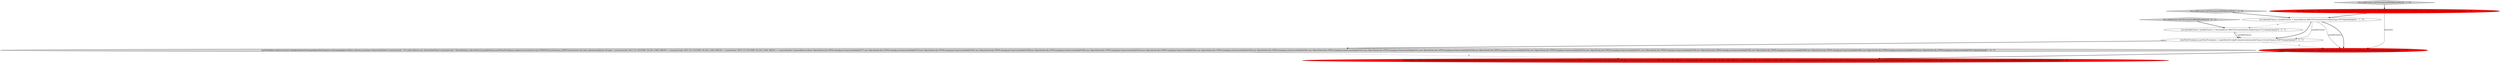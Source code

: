 digraph {
1 [style = filled, label = "List<JoinableClause> joinableClauses = ImmutableList.of(factToCountryOnIsoCode(JoinType.LEFT))@@@4@@@['1', '1', '0']", fillcolor = white, shape = ellipse image = "AAA0AAABBB1BBB"];
8 [style = filled, label = "test_makeCursors_factToCountryFullWithBaseFilter['0', '0', '1']", fillcolor = lightgray, shape = diamond image = "AAA0AAABBB3BBB"];
3 [style = filled, label = "JoinTestHelper.verifyCursors(new HashJoinSegmentStorageAdapter(factSegment.asStorageAdapter(),Filters.or(Arrays.asList(new SelectorDimFilter(\"countryIsoCode\",\"CA\",null).toFilter(),new SelectorDimFilter(\"countryIsoCode\",\"MatchNothing\",null).toFilter())),joinableClauses,joinFilterPreAnalysis).makeCursors(null,Intervals.ETERNITY,VirtualColumns.EMPTY,Granularities.ALL,false,null),ImmutableList.of(\"page\",\"countryIsoCode\",FACT_TO_COUNTRY_ON_ISO_CODE_PREFIX + \"countryIsoCode\",FACT_TO_COUNTRY_ON_ISO_CODE_PREFIX + \"countryName\",FACT_TO_COUNTRY_ON_ISO_CODE_PREFIX + \"countryNumber\"),ImmutableList.of(new Object((((edu.fdu.CPPDG.tinypdg.pe.ExpressionInfo@91f377,new Object((((edu.fdu.CPPDG.tinypdg.pe.ExpressionInfo@91f37f,new Object((((edu.fdu.CPPDG.tinypdg.pe.ExpressionInfo@91f387,new Object((((edu.fdu.CPPDG.tinypdg.pe.ExpressionInfo@91f38f,new Object((((edu.fdu.CPPDG.tinypdg.pe.ExpressionInfo@91f39c,new Object((((edu.fdu.CPPDG.tinypdg.pe.ExpressionInfo@91f3a4,new Object((((edu.fdu.CPPDG.tinypdg.pe.ExpressionInfo@91f3ac,new Object((((edu.fdu.CPPDG.tinypdg.pe.ExpressionInfo@91f3b4,new Object((((edu.fdu.CPPDG.tinypdg.pe.ExpressionInfo@91f3bc,new Object((((edu.fdu.CPPDG.tinypdg.pe.ExpressionInfo@91f3c4,new Object((((edu.fdu.CPPDG.tinypdg.pe.ExpressionInfo@91f3cc,new Object((((edu.fdu.CPPDG.tinypdg.pe.ExpressionInfo@91f3d4,new Object((((edu.fdu.CPPDG.tinypdg.pe.ExpressionInfo@91f3dc,new Object((((edu.fdu.CPPDG.tinypdg.pe.ExpressionInfo@91f3e4,new Object((((edu.fdu.CPPDG.tinypdg.pe.ExpressionInfo@91f3ec,new Object((((edu.fdu.CPPDG.tinypdg.pe.ExpressionInfo@91f3f4,new Object((((edu.fdu.CPPDG.tinypdg.pe.ExpressionInfo@91f3fc,new Object((((edu.fdu.CPPDG.tinypdg.pe.ExpressionInfo@91f404,new Object((((edu.fdu.CPPDG.tinypdg.pe.ExpressionInfo@91f40c,new Object((((edu.fdu.CPPDG.tinypdg.pe.ExpressionInfo@91f414,new Object((((edu.fdu.CPPDG.tinypdg.pe.ExpressionInfo@91f41c))@@@5@@@['1', '0', '1']", fillcolor = lightgray, shape = ellipse image = "AAA0AAABBB1BBB"];
2 [style = filled, label = "test_makeCursors_factToCountryLeftWithBaseFilter['1', '0', '0']", fillcolor = lightgray, shape = diamond image = "AAA0AAABBB1BBB"];
0 [style = filled, label = "JoinFilterPreAnalysis joinFilterPreAnalysis = makeDefaultConfigPreAnalysis(null,joinableClauses,VirtualColumns.EMPTY)@@@4@@@['1', '0', '1']", fillcolor = white, shape = ellipse image = "AAA0AAABBB1BBB"];
5 [style = filled, label = "JoinTestHelper.verifyCursors(new HashJoinSegmentStorageAdapter(factSegment.asStorageAdapter(),baseFilter,joinableClauses,joinFilterPreAnalysis).makeCursors(null,Intervals.ETERNITY,VirtualColumns.EMPTY,Granularities.ALL,false,null),ImmutableList.of(\"page\",\"countryIsoCode\",FACT_TO_COUNTRY_ON_ISO_CODE_PREFIX + \"countryIsoCode\",FACT_TO_COUNTRY_ON_ISO_CODE_PREFIX + \"countryName\",FACT_TO_COUNTRY_ON_ISO_CODE_PREFIX + \"countryNumber\"),ImmutableList.of(new Object((((edu.fdu.CPPDG.tinypdg.pe.ExpressionInfo@91f2fb,new Object((((edu.fdu.CPPDG.tinypdg.pe.ExpressionInfo@91f303,new Object((((edu.fdu.CPPDG.tinypdg.pe.ExpressionInfo@91f30b,new Object((((edu.fdu.CPPDG.tinypdg.pe.ExpressionInfo@91f313))@@@6@@@['0', '1', '0']", fillcolor = red, shape = ellipse image = "AAA1AAABBB2BBB"];
7 [style = filled, label = "test_makeCursors_factToCountryLeftWithBaseFilter['0', '1', '0']", fillcolor = lightgray, shape = diamond image = "AAA0AAABBB2BBB"];
6 [style = filled, label = "final Filter baseFilter = Filters.or(Arrays.asList(new SelectorDimFilter(\"countryIsoCode\",\"CA\",null).toFilter(),new SelectorDimFilter(\"countryIsoCode\",\"MatchNothing\",null).toFilter()))@@@3@@@['0', '1', '0']", fillcolor = red, shape = ellipse image = "AAA1AAABBB2BBB"];
9 [style = filled, label = "List<JoinableClause> joinableClauses = ImmutableList.of(factToCountryOnIsoCode(JoinType.FULL))@@@3@@@['0', '0', '1']", fillcolor = white, shape = ellipse image = "AAA0AAABBB3BBB"];
4 [style = filled, label = "JoinFilterPreAnalysis joinFilterPreAnalysis = makeDefaultConfigPreAnalysis(baseFilter,joinableClauses,VirtualColumns.EMPTY)@@@5@@@['0', '1', '0']", fillcolor = red, shape = ellipse image = "AAA1AAABBB2BBB"];
0->3 [style = bold, label=""];
3->5 [style = dashed, label="0"];
6->1 [style = bold, label=""];
1->9 [style = dashed, label="0"];
1->4 [style = solid, label="joinableClauses"];
1->4 [style = bold, label=""];
1->0 [style = solid, label="joinableClauses"];
0->4 [style = dashed, label="0"];
1->0 [style = bold, label=""];
9->0 [style = bold, label=""];
9->0 [style = solid, label="joinableClauses"];
6->4 [style = solid, label="baseFilter"];
4->5 [style = bold, label=""];
2->1 [style = bold, label=""];
7->6 [style = bold, label=""];
8->9 [style = bold, label=""];
}
